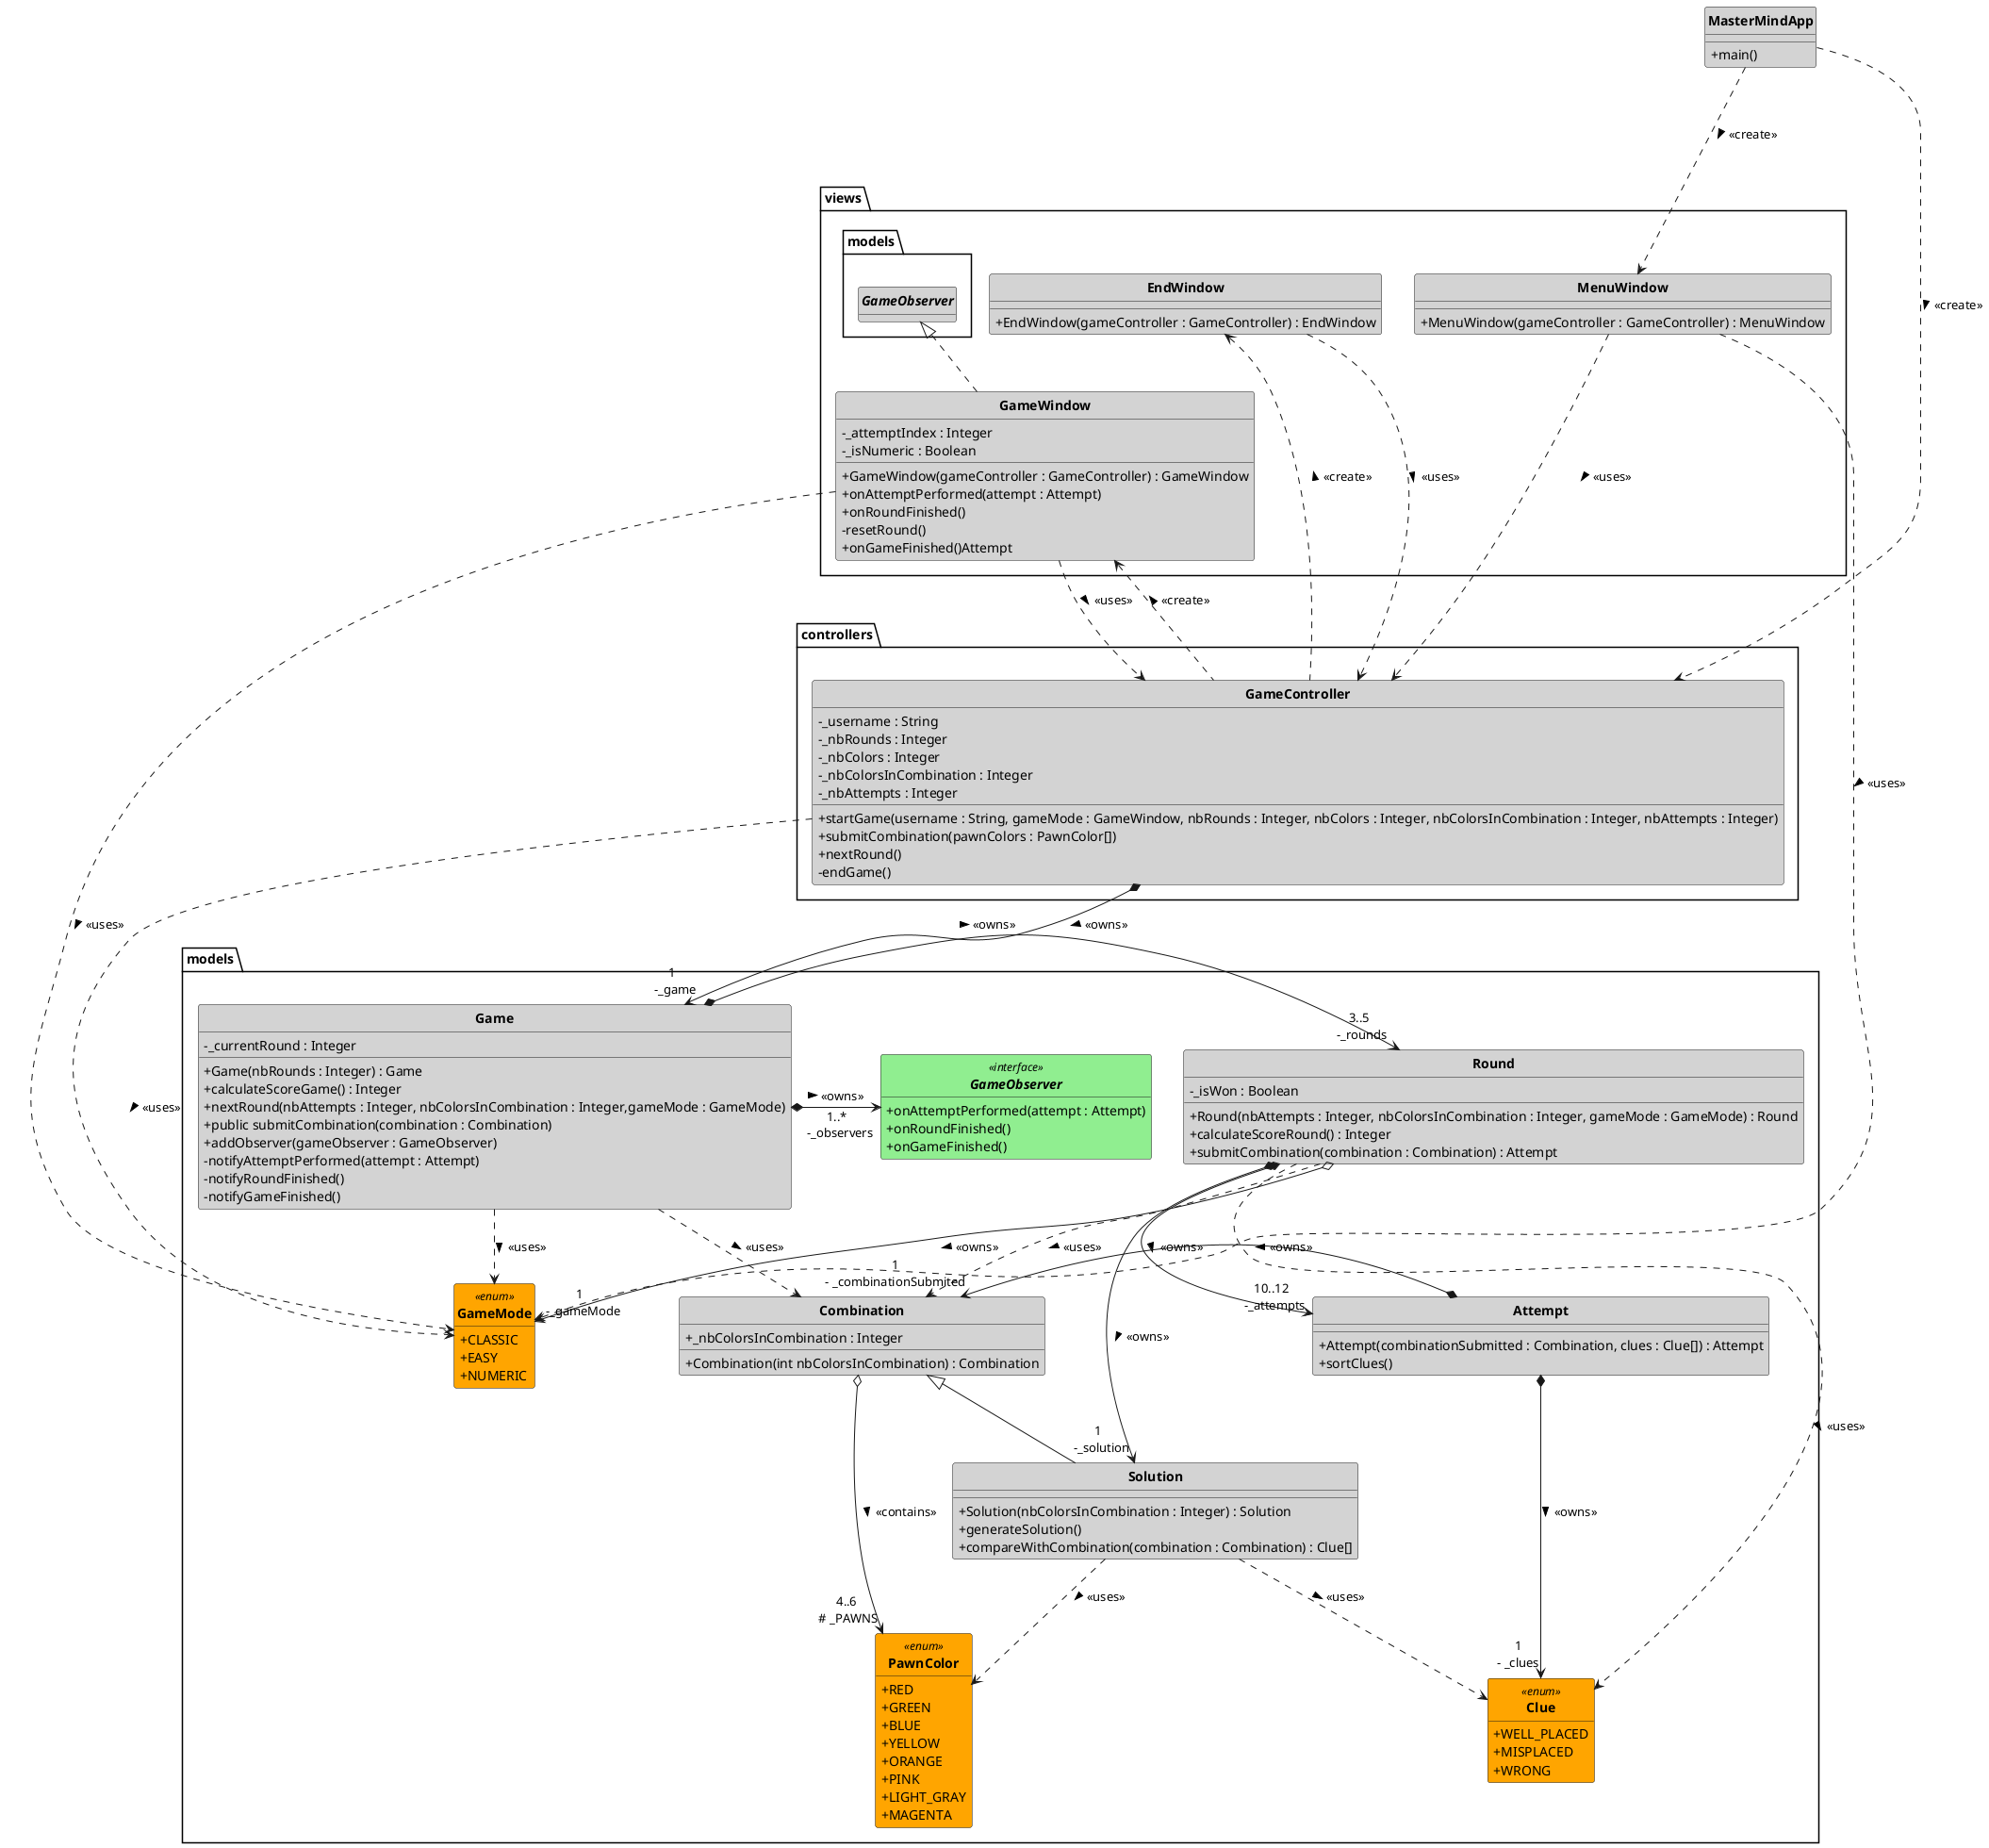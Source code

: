 @startuml
skinparam style strictuml
skinparam classAttributeIconSize 0
skinparam classFontStyle Bold
hide enum methods
hide interface attributes

skinparam class {
    backgroundColor<<enum>> Orange
    backgroundColor<<interface>> LightGreen
    backgroundColor<<abstract>> LightBlue
    backgroundColor LightGray
}

package views
{
  class MenuWindow
  {
    + MenuWindow(gameController : GameController) : MenuWindow
  }
  class GameWindow implements models.GameObserver
  {
    -_attemptIndex : Integer
    -_isNumeric : Boolean
    + GameWindow(gameController : GameController) : GameWindow
    + onAttemptPerformed(attempt : Attempt)
    + onRoundFinished()
    - resetRound()
    + onGameFinished()Attempt
  }
  class EndWindow
  {
  + EndWindow(gameController : GameController) : EndWindow
  }
}

package controllers
{
  class GameController
  {
    -_username : String
    -_nbRounds : Integer
    -_nbColors : Integer
    -_nbColorsInCombination : Integer
    -_nbAttempts : Integer
    + startGame(username : String, gameMode : GameWindow, nbRounds : Integer, nbColors : Integer, nbColorsInCombination : Integer, nbAttempts : Integer)
    + submitCombination(pawnColors : PawnColor[])
    + nextRound()
    - endGame()
   }
}

package models
{
  class Game
  {
    -_currentRound : Integer
    + Game(nbRounds : Integer) : Game
    + calculateScoreGame() : Integer
    + nextRound(nbAttempts : Integer, nbColorsInCombination : Integer,gameMode : GameMode)
    + public submitCombination(combination : Combination)
    + addObserver(gameObserver : GameObserver)
    - notifyAttemptPerformed(attempt : Attempt)
    - notifyRoundFinished()
    - notifyGameFinished()
  }

  class Round
  {
    -_isWon : Boolean
    + Round(nbAttempts : Integer, nbColorsInCombination : Integer, gameMode : GameMode) : Round
    + calculateScoreRound() : Integer
    + submitCombination(combination : Combination) : Attempt
  }

  class Attempt
  {
    + Attempt(combinationSubmitted : Combination, clues : Clue[]) : Attempt
    + sortClues()
  }

  class Combination
  {
    + _nbColorsInCombination : Integer
    + Combination(int nbColorsInCombination) : Combination
  }

  class Solution extends Combination
  {
    + Solution(nbColorsInCombination : Integer) : Solution
    + generateSolution()
    + compareWithCombination(combination : Combination) : Clue[]
  }
  interface GameObserver <<interface>>
  {
    + onAttemptPerformed(attempt : Attempt)
    + onRoundFinished()
    + onGameFinished()
  }
  enum Clue <<enum>>
  {
    + WELL_PLACED
    + MISPLACED
    + WRONG
  }
  enum GameMode <<enum>>
  {
    + CLASSIC
    + EASY
    + NUMERIC
  }
  enum PawnColor <<enum>>
  {
    + RED
    + GREEN
    + BLUE
    + YELLOW
    + ORANGE
    + PINK
    + LIGHT_GRAY
    + MAGENTA
  }
}

class MasterMindApp
{
    + main()
}

models.Game *-> "3..5 \n -_rounds" models.Round : > <<owns>>
models.Game *-> "1..* \n -_observers" models.GameObserver : > <<owns>>
models.Game ..> models.GameMode : > <<uses>>
models.Game ..> models.Combination : > <<uses>>

models.Round *--> "1 \n -_solution" models.Solution : > <<owns>>
models.Round *-d-> "10..12 \n -_attempts" models.Attempt : > <<owns>>
models.Round o--> "1 \n -_gameMode" models.GameMode : > <<owns>>
models.Round ..> models.Combination : > <<uses>>
models.Round ..> models.Clue : > <<uses>>

models.Attempt *-> "1\n- _combinationSubmited" models.Combination : > <<owns>>
models.Attempt *-> "1\n- _clues" models.Clue : > <<owns>>

models.Combination o-> "4..6\n # _PAWNS" models.PawnColor : > <<contains>>

models.Solution .d.> models.PawnColor : > <<uses>>
models.Solution .d.> models.Clue : > <<uses>>

GameController *-d-> "1 \n -_game" models.Game : > <<owns>>
GameController .u.> GameWindow : > <<create>>
GameController .u.> EndWindow : > <<create>>
GameController .d.> models.GameMode : > <<uses>>

MenuWindow .d.> GameController : > <<uses>>
MenuWindow .d.> models.GameMode : > <<uses>>

GameWindow .d.> GameController : > <<uses>>
GameWindow .d.> models.GameMode : > <<uses>>

EndWindow .d.> GameController : > <<uses>>

MasterMindApp .d..> GameController : > <<create>>
MasterMindApp .d..> MenuWindow : > <<create>>
@enduml
